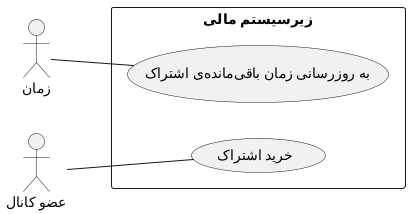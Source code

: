 @startuml monetary_subsystem
left to right direction

rectangle "زیرسیستم مالی"{
    usecase "خرید اشتراک" as buy
    usecase "به روزرسانی زمان باقی‌مانده‌ی اشتراک" as update
}

actor "زمان" as time
actor "عضو کانال" as member

member -- buy
time -- update

@enduml